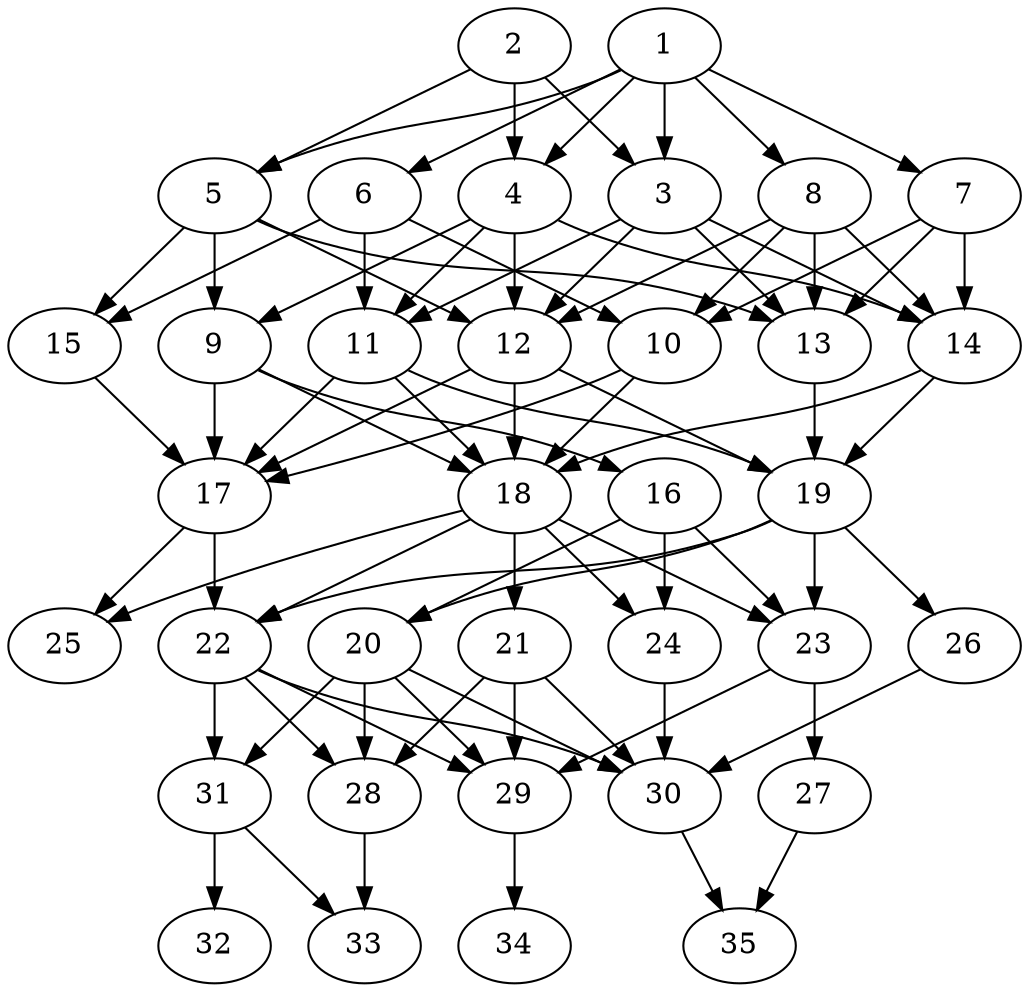 // DAG automatically generated by daggen at Thu Oct  3 14:05:37 2019
// ./daggen --dot -n 35 --ccr 0.5 --fat 0.5 --regular 0.5 --density 0.7 --mindata 5242880 --maxdata 52428800 
digraph G {
  1 [size="41068544", alpha="0.10", expect_size="20534272"] 
  1 -> 3 [size ="20534272"]
  1 -> 4 [size ="20534272"]
  1 -> 5 [size ="20534272"]
  1 -> 6 [size ="20534272"]
  1 -> 7 [size ="20534272"]
  1 -> 8 [size ="20534272"]
  2 [size="98510848", alpha="0.05", expect_size="49255424"] 
  2 -> 3 [size ="49255424"]
  2 -> 4 [size ="49255424"]
  2 -> 5 [size ="49255424"]
  3 [size="56225792", alpha="0.10", expect_size="28112896"] 
  3 -> 11 [size ="28112896"]
  3 -> 12 [size ="28112896"]
  3 -> 13 [size ="28112896"]
  3 -> 14 [size ="28112896"]
  4 [size="47998976", alpha="0.01", expect_size="23999488"] 
  4 -> 9 [size ="23999488"]
  4 -> 11 [size ="23999488"]
  4 -> 12 [size ="23999488"]
  4 -> 14 [size ="23999488"]
  5 [size="72620032", alpha="0.13", expect_size="36310016"] 
  5 -> 9 [size ="36310016"]
  5 -> 12 [size ="36310016"]
  5 -> 13 [size ="36310016"]
  5 -> 15 [size ="36310016"]
  6 [size="91404288", alpha="0.15", expect_size="45702144"] 
  6 -> 10 [size ="45702144"]
  6 -> 11 [size ="45702144"]
  6 -> 15 [size ="45702144"]
  7 [size="45451264", alpha="0.11", expect_size="22725632"] 
  7 -> 10 [size ="22725632"]
  7 -> 13 [size ="22725632"]
  7 -> 14 [size ="22725632"]
  8 [size="53958656", alpha="0.19", expect_size="26979328"] 
  8 -> 10 [size ="26979328"]
  8 -> 12 [size ="26979328"]
  8 -> 13 [size ="26979328"]
  8 -> 14 [size ="26979328"]
  9 [size="59303936", alpha="0.17", expect_size="29651968"] 
  9 -> 16 [size ="29651968"]
  9 -> 17 [size ="29651968"]
  9 -> 18 [size ="29651968"]
  10 [size="99829760", alpha="0.09", expect_size="49914880"] 
  10 -> 17 [size ="49914880"]
  10 -> 18 [size ="49914880"]
  11 [size="38828032", alpha="0.00", expect_size="19414016"] 
  11 -> 17 [size ="19414016"]
  11 -> 18 [size ="19414016"]
  11 -> 19 [size ="19414016"]
  12 [size="85407744", alpha="0.02", expect_size="42703872"] 
  12 -> 17 [size ="42703872"]
  12 -> 18 [size ="42703872"]
  12 -> 19 [size ="42703872"]
  13 [size="16912384", alpha="0.06", expect_size="8456192"] 
  13 -> 19 [size ="8456192"]
  14 [size="66084864", alpha="0.11", expect_size="33042432"] 
  14 -> 18 [size ="33042432"]
  14 -> 19 [size ="33042432"]
  15 [size="72079360", alpha="0.02", expect_size="36039680"] 
  15 -> 17 [size ="36039680"]
  16 [size="38395904", alpha="0.11", expect_size="19197952"] 
  16 -> 20 [size ="19197952"]
  16 -> 23 [size ="19197952"]
  16 -> 24 [size ="19197952"]
  17 [size="12605440", alpha="0.08", expect_size="6302720"] 
  17 -> 22 [size ="6302720"]
  17 -> 25 [size ="6302720"]
  18 [size="64442368", alpha="0.16", expect_size="32221184"] 
  18 -> 21 [size ="32221184"]
  18 -> 22 [size ="32221184"]
  18 -> 23 [size ="32221184"]
  18 -> 24 [size ="32221184"]
  18 -> 25 [size ="32221184"]
  19 [size="60305408", alpha="0.19", expect_size="30152704"] 
  19 -> 20 [size ="30152704"]
  19 -> 22 [size ="30152704"]
  19 -> 23 [size ="30152704"]
  19 -> 26 [size ="30152704"]
  20 [size="47112192", alpha="0.00", expect_size="23556096"] 
  20 -> 28 [size ="23556096"]
  20 -> 29 [size ="23556096"]
  20 -> 30 [size ="23556096"]
  20 -> 31 [size ="23556096"]
  21 [size="91068416", alpha="0.09", expect_size="45534208"] 
  21 -> 28 [size ="45534208"]
  21 -> 29 [size ="45534208"]
  21 -> 30 [size ="45534208"]
  22 [size="93095936", alpha="0.15", expect_size="46547968"] 
  22 -> 28 [size ="46547968"]
  22 -> 29 [size ="46547968"]
  22 -> 30 [size ="46547968"]
  22 -> 31 [size ="46547968"]
  23 [size="102688768", alpha="0.12", expect_size="51344384"] 
  23 -> 27 [size ="51344384"]
  23 -> 29 [size ="51344384"]
  24 [size="34695168", alpha="0.16", expect_size="17347584"] 
  24 -> 30 [size ="17347584"]
  25 [size="86697984", alpha="0.14", expect_size="43348992"] 
  26 [size="97050624", alpha="0.09", expect_size="48525312"] 
  26 -> 30 [size ="48525312"]
  27 [size="53415936", alpha="0.11", expect_size="26707968"] 
  27 -> 35 [size ="26707968"]
  28 [size="91488256", alpha="0.02", expect_size="45744128"] 
  28 -> 33 [size ="45744128"]
  29 [size="71024640", alpha="0.04", expect_size="35512320"] 
  29 -> 34 [size ="35512320"]
  30 [size="64983040", alpha="0.05", expect_size="32491520"] 
  30 -> 35 [size ="32491520"]
  31 [size="66799616", alpha="0.11", expect_size="33399808"] 
  31 -> 32 [size ="33399808"]
  31 -> 33 [size ="33399808"]
  32 [size="12685312", alpha="0.14", expect_size="6342656"] 
  33 [size="85037056", alpha="0.18", expect_size="42518528"] 
  34 [size="46483456", alpha="0.13", expect_size="23241728"] 
  35 [size="28905472", alpha="0.02", expect_size="14452736"] 
}
